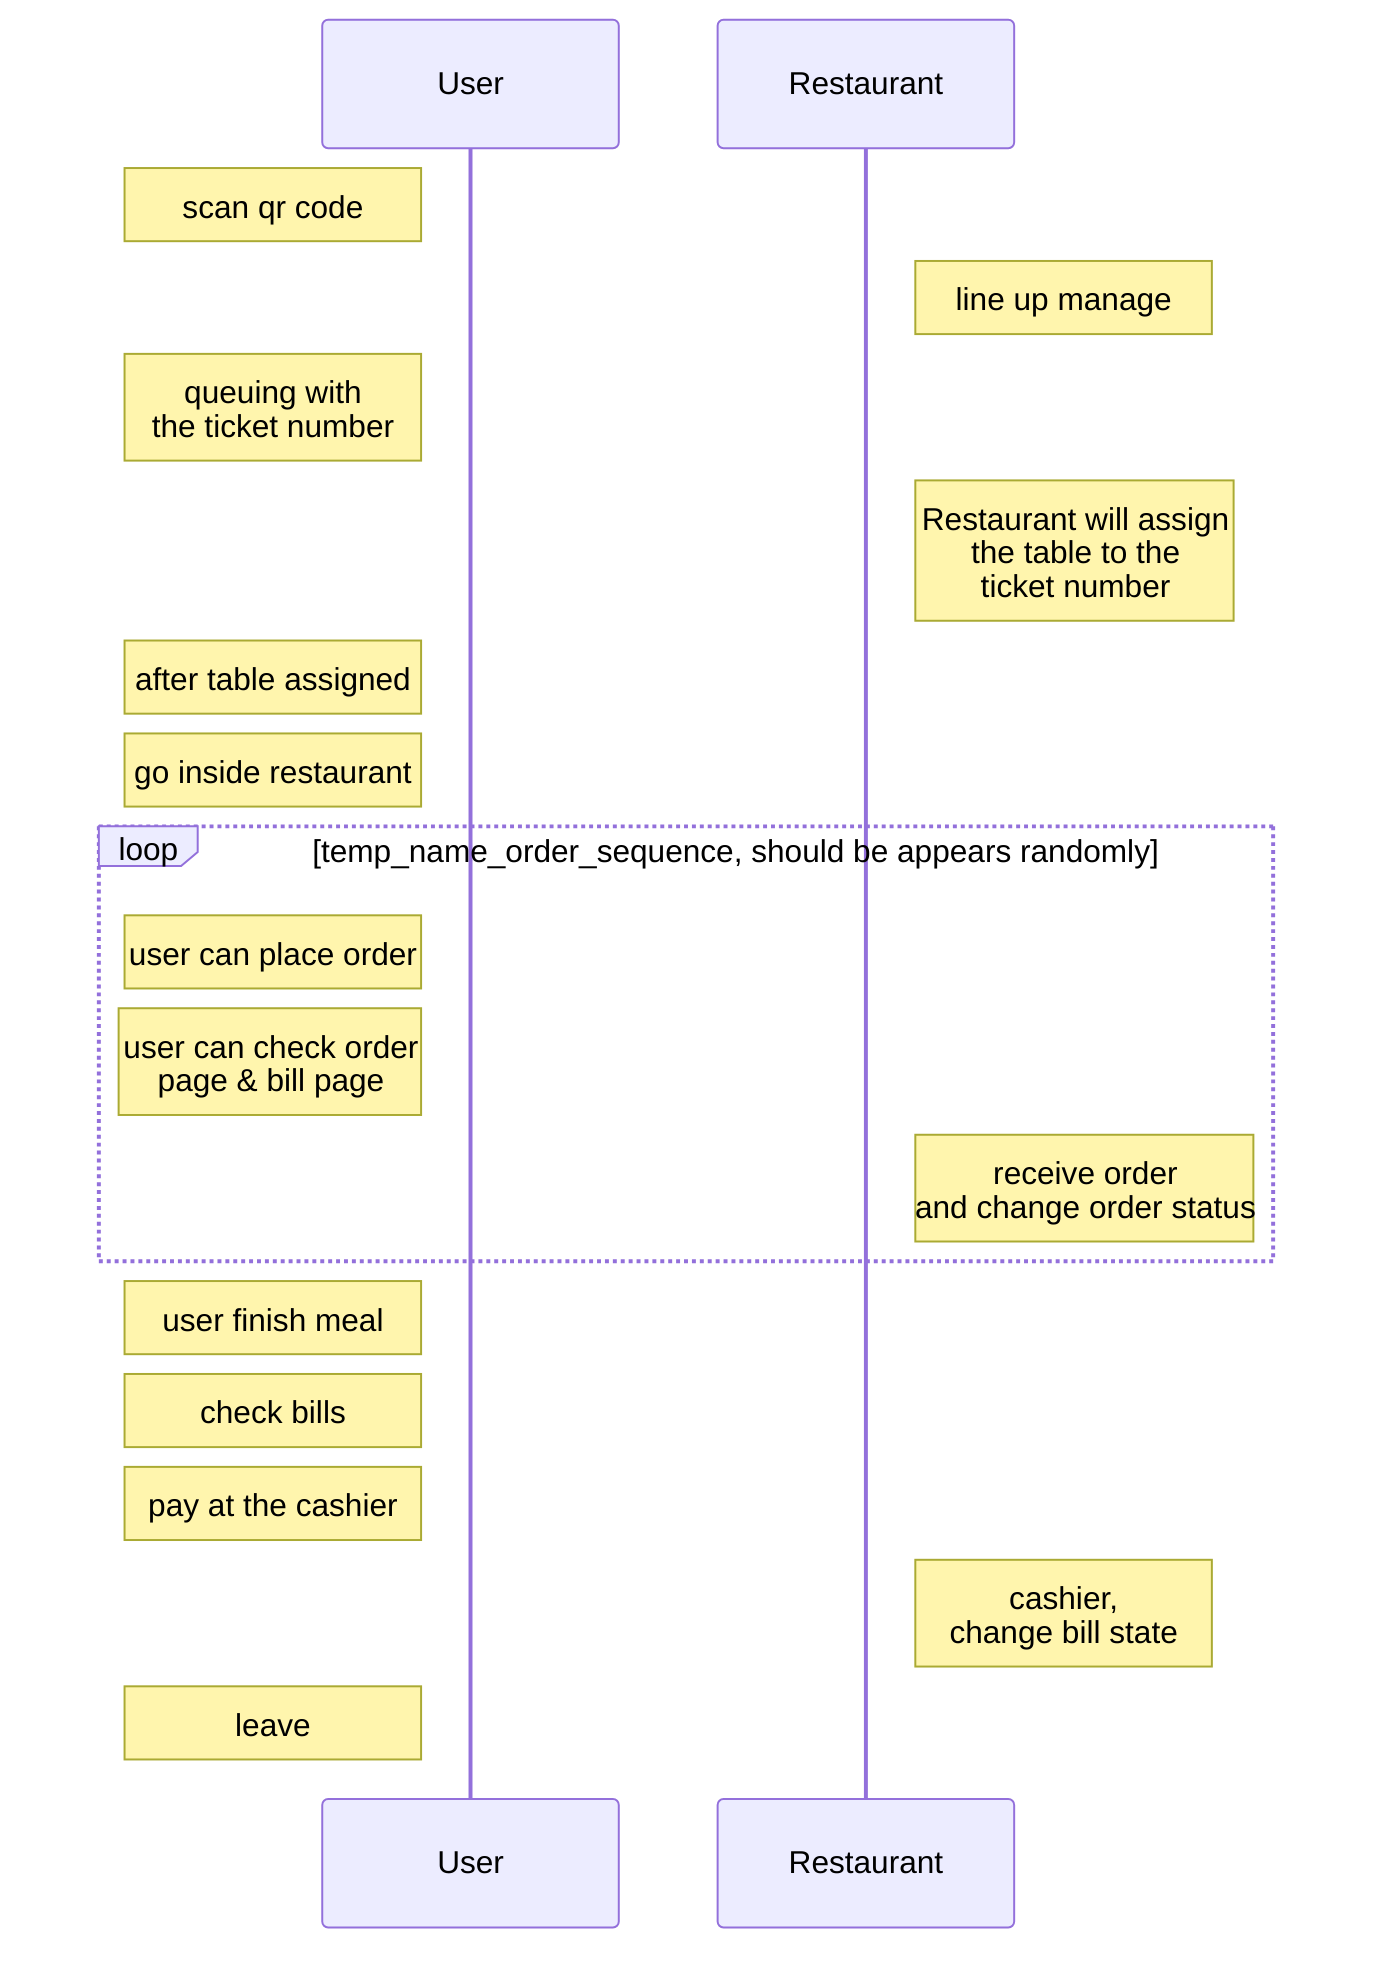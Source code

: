 sequenceDiagram
    participant User
    participant Restaurant

    Note left of User: scan qr code
    Note right of Restaurant: line up manage
    Note left of User: queuing with <br/>the ticket number
    Note right of Restaurant: Restaurant will assign <br/> the table to the<br/> ticket number

    Note left of User: after table assigned
    Note left of User: go inside restaurant
    loop temp_name_order_sequence, should be appears randomly
      Note left of User: user can place order
      Note left of User: user can check order <br/> page & bill page
      Note right of Restaurant: receive order<br/> and change order status
    end

    Note left of User: user finish meal
    Note left of User: check bills
    Note left of User: pay at the cashier
    Note right of Restaurant: cashier, <br/>change bill state
    Note left of User: leave